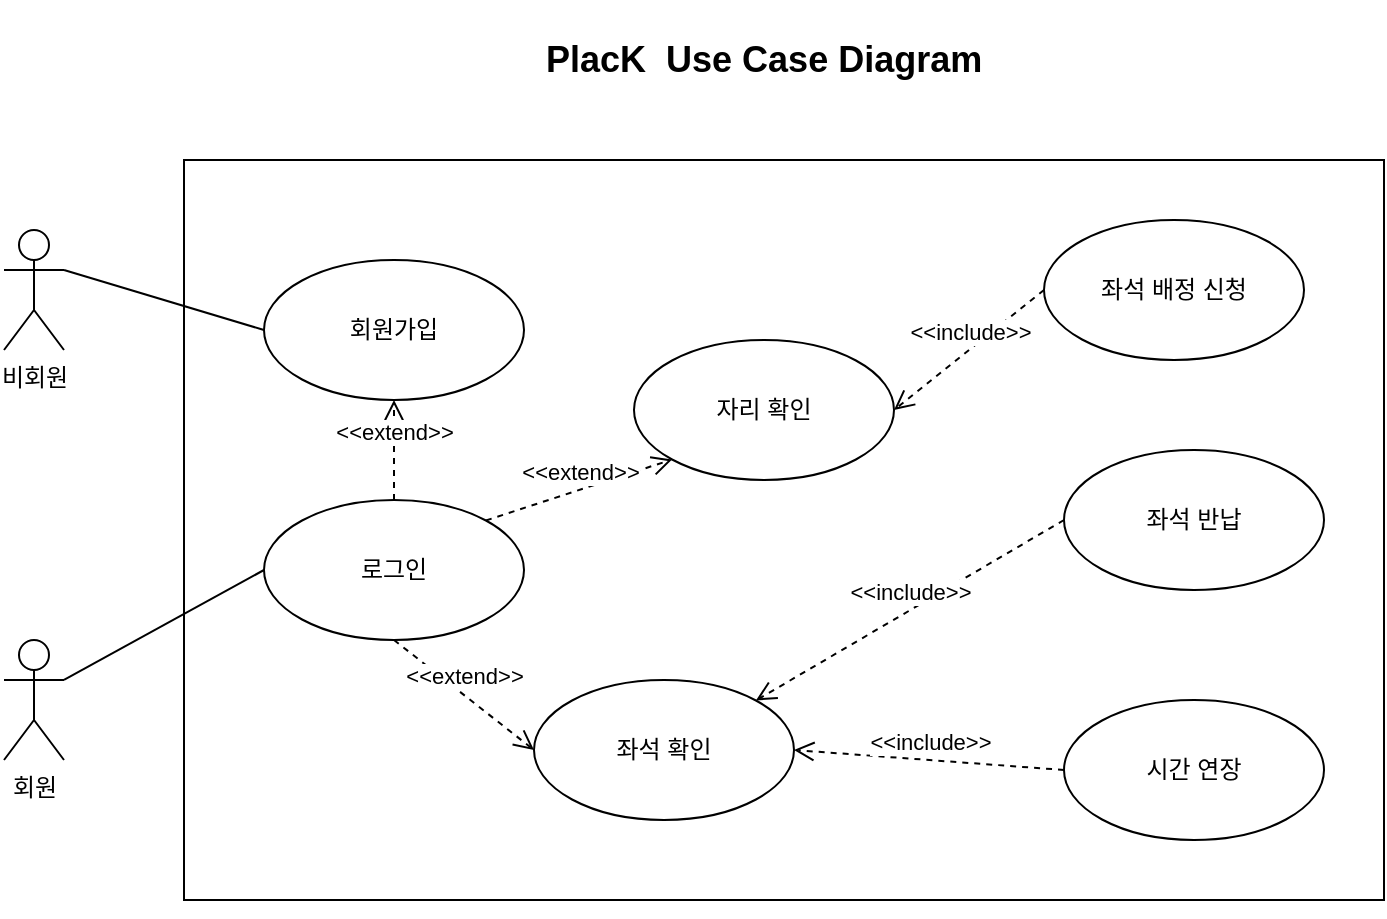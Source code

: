 <mxfile version="24.1.0" type="github">
  <diagram name="페이지-1" id="iFx8h8ma6f4BTEdZsqtg">
    <mxGraphModel dx="1688" dy="744" grid="1" gridSize="10" guides="1" tooltips="1" connect="1" arrows="1" fold="1" page="1" pageScale="1" pageWidth="827" pageHeight="1169" math="0" shadow="0">
      <root>
        <mxCell id="0" />
        <mxCell id="1" parent="0" />
        <mxCell id="CukgdzhEUlSxdz00AIdq-14" value="" style="rounded=0;whiteSpace=wrap;html=1;" vertex="1" parent="1">
          <mxGeometry x="160" y="140" width="600" height="370" as="geometry" />
        </mxCell>
        <mxCell id="CukgdzhEUlSxdz00AIdq-2" value="회원" style="shape=umlActor;verticalLabelPosition=bottom;verticalAlign=top;html=1;" vertex="1" parent="1">
          <mxGeometry x="70" y="380" width="30" height="60" as="geometry" />
        </mxCell>
        <mxCell id="CukgdzhEUlSxdz00AIdq-8" value="비회원" style="shape=umlActor;verticalLabelPosition=bottom;verticalAlign=top;html=1;" vertex="1" parent="1">
          <mxGeometry x="70" y="175" width="30" height="60" as="geometry" />
        </mxCell>
        <mxCell id="CukgdzhEUlSxdz00AIdq-16" value="&lt;b&gt;&lt;font style=&quot;font-size: 18px;&quot;&gt;PlacK&amp;nbsp; Use Case Diagram&lt;/font&gt;&lt;/b&gt;" style="text;strokeColor=none;fillColor=none;align=left;verticalAlign=middle;spacingLeft=4;spacingRight=4;overflow=hidden;points=[[0,0.5],[1,0.5]];portConstraint=eastwest;rotatable=0;whiteSpace=wrap;html=1;" vertex="1" parent="1">
          <mxGeometry x="335" y="60" width="230" height="60" as="geometry" />
        </mxCell>
        <mxCell id="CukgdzhEUlSxdz00AIdq-18" value="로그인" style="ellipse;whiteSpace=wrap;html=1;" vertex="1" parent="1">
          <mxGeometry x="200" y="310" width="130" height="70" as="geometry" />
        </mxCell>
        <mxCell id="CukgdzhEUlSxdz00AIdq-24" value="" style="endArrow=none;html=1;rounded=0;exitX=1;exitY=0.333;exitDx=0;exitDy=0;exitPerimeter=0;entryX=0;entryY=0.5;entryDx=0;entryDy=0;" edge="1" parent="1" source="CukgdzhEUlSxdz00AIdq-2" target="CukgdzhEUlSxdz00AIdq-18">
          <mxGeometry width="50" height="50" relative="1" as="geometry">
            <mxPoint x="410" y="460" as="sourcePoint" />
            <mxPoint x="460" y="410" as="targetPoint" />
          </mxGeometry>
        </mxCell>
        <mxCell id="CukgdzhEUlSxdz00AIdq-25" value="회원가입" style="ellipse;whiteSpace=wrap;html=1;" vertex="1" parent="1">
          <mxGeometry x="200" y="190" width="130" height="70" as="geometry" />
        </mxCell>
        <mxCell id="CukgdzhEUlSxdz00AIdq-27" value="" style="endArrow=none;html=1;rounded=0;exitX=1;exitY=0.333;exitDx=0;exitDy=0;exitPerimeter=0;entryX=0;entryY=0.5;entryDx=0;entryDy=0;" edge="1" parent="1" source="CukgdzhEUlSxdz00AIdq-8" target="CukgdzhEUlSxdz00AIdq-25">
          <mxGeometry width="50" height="50" relative="1" as="geometry">
            <mxPoint x="410" y="460" as="sourcePoint" />
            <mxPoint x="460" y="410" as="targetPoint" />
          </mxGeometry>
        </mxCell>
        <mxCell id="CukgdzhEUlSxdz00AIdq-28" value="자리 확인" style="ellipse;whiteSpace=wrap;html=1;" vertex="1" parent="1">
          <mxGeometry x="385" y="230" width="130" height="70" as="geometry" />
        </mxCell>
        <mxCell id="CukgdzhEUlSxdz00AIdq-29" value="좌석 확인" style="ellipse;whiteSpace=wrap;html=1;" vertex="1" parent="1">
          <mxGeometry x="335" y="400" width="130" height="70" as="geometry" />
        </mxCell>
        <mxCell id="CukgdzhEUlSxdz00AIdq-30" value="좌석 반납" style="ellipse;whiteSpace=wrap;html=1;" vertex="1" parent="1">
          <mxGeometry x="600" y="285" width="130" height="70" as="geometry" />
        </mxCell>
        <mxCell id="CukgdzhEUlSxdz00AIdq-31" value="시간 연장" style="ellipse;whiteSpace=wrap;html=1;" vertex="1" parent="1">
          <mxGeometry x="600" y="410" width="130" height="70" as="geometry" />
        </mxCell>
        <mxCell id="CukgdzhEUlSxdz00AIdq-32" value="좌석 배정 신청" style="ellipse;whiteSpace=wrap;html=1;" vertex="1" parent="1">
          <mxGeometry x="590" y="170" width="130" height="70" as="geometry" />
        </mxCell>
        <mxCell id="CukgdzhEUlSxdz00AIdq-34" style="edgeStyle=orthogonalEdgeStyle;rounded=0;orthogonalLoop=1;jettySize=auto;html=1;exitX=0.5;exitY=1;exitDx=0;exitDy=0;" edge="1" parent="1" source="CukgdzhEUlSxdz00AIdq-14" target="CukgdzhEUlSxdz00AIdq-14">
          <mxGeometry relative="1" as="geometry" />
        </mxCell>
        <mxCell id="CukgdzhEUlSxdz00AIdq-36" value="&amp;lt;&amp;lt;extend&amp;gt;&amp;gt;" style="html=1;verticalAlign=bottom;endArrow=open;dashed=1;endSize=8;curved=0;rounded=0;exitX=0.5;exitY=1;exitDx=0;exitDy=0;entryX=0;entryY=0.5;entryDx=0;entryDy=0;" edge="1" parent="1" source="CukgdzhEUlSxdz00AIdq-18" target="CukgdzhEUlSxdz00AIdq-29">
          <mxGeometry relative="1" as="geometry">
            <mxPoint x="710" y="583" as="sourcePoint" />
            <mxPoint x="450" y="583" as="targetPoint" />
            <mxPoint as="offset" />
          </mxGeometry>
        </mxCell>
        <mxCell id="CukgdzhEUlSxdz00AIdq-39" value="&amp;lt;&amp;lt;include&amp;gt;&amp;gt;" style="html=1;verticalAlign=bottom;endArrow=open;dashed=1;endSize=8;curved=0;rounded=0;exitX=0;exitY=0.5;exitDx=0;exitDy=0;entryX=1;entryY=0;entryDx=0;entryDy=0;" edge="1" parent="1" source="CukgdzhEUlSxdz00AIdq-30" target="CukgdzhEUlSxdz00AIdq-29">
          <mxGeometry relative="1" as="geometry">
            <mxPoint x="620" y="410" as="sourcePoint" />
            <mxPoint x="480" y="410" as="targetPoint" />
            <mxPoint as="offset" />
          </mxGeometry>
        </mxCell>
        <mxCell id="CukgdzhEUlSxdz00AIdq-40" value="&amp;lt;&amp;lt;include&amp;gt;&amp;gt;" style="html=1;verticalAlign=bottom;endArrow=open;dashed=1;endSize=8;curved=0;rounded=0;exitX=0;exitY=0.5;exitDx=0;exitDy=0;entryX=1;entryY=0.5;entryDx=0;entryDy=0;" edge="1" parent="1" source="CukgdzhEUlSxdz00AIdq-31" target="CukgdzhEUlSxdz00AIdq-29">
          <mxGeometry relative="1" as="geometry">
            <mxPoint x="610" y="365" as="sourcePoint" />
            <mxPoint x="481" y="420" as="targetPoint" />
            <mxPoint as="offset" />
          </mxGeometry>
        </mxCell>
        <mxCell id="CukgdzhEUlSxdz00AIdq-41" value="&amp;lt;&amp;lt;extend&amp;gt;&amp;gt;" style="html=1;verticalAlign=bottom;endArrow=open;dashed=1;endSize=8;curved=0;rounded=0;exitX=0.5;exitY=0;exitDx=0;exitDy=0;" edge="1" parent="1" source="CukgdzhEUlSxdz00AIdq-18" target="CukgdzhEUlSxdz00AIdq-25">
          <mxGeometry relative="1" as="geometry">
            <mxPoint x="275" y="390" as="sourcePoint" />
            <mxPoint x="345" y="445" as="targetPoint" />
            <mxPoint as="offset" />
          </mxGeometry>
        </mxCell>
        <mxCell id="CukgdzhEUlSxdz00AIdq-42" value="&amp;lt;&amp;lt;extend&amp;gt;&amp;gt;" style="html=1;verticalAlign=bottom;endArrow=open;dashed=1;endSize=8;curved=0;rounded=0;exitX=1;exitY=0;exitDx=0;exitDy=0;entryX=0;entryY=1;entryDx=0;entryDy=0;" edge="1" parent="1" source="CukgdzhEUlSxdz00AIdq-18" target="CukgdzhEUlSxdz00AIdq-28">
          <mxGeometry relative="1" as="geometry">
            <mxPoint x="285" y="400" as="sourcePoint" />
            <mxPoint x="355" y="455" as="targetPoint" />
            <mxPoint as="offset" />
          </mxGeometry>
        </mxCell>
        <mxCell id="CukgdzhEUlSxdz00AIdq-43" value="&amp;lt;&amp;lt;include&amp;gt;&amp;gt;" style="html=1;verticalAlign=bottom;endArrow=open;dashed=1;endSize=8;curved=0;rounded=0;exitX=0;exitY=0.5;exitDx=0;exitDy=0;entryX=1;entryY=0.5;entryDx=0;entryDy=0;" edge="1" parent="1" source="CukgdzhEUlSxdz00AIdq-32" target="CukgdzhEUlSxdz00AIdq-28">
          <mxGeometry relative="1" as="geometry">
            <mxPoint x="568" y="245" as="sourcePoint" />
            <mxPoint x="414" y="300" as="targetPoint" />
            <mxPoint as="offset" />
          </mxGeometry>
        </mxCell>
      </root>
    </mxGraphModel>
  </diagram>
</mxfile>
